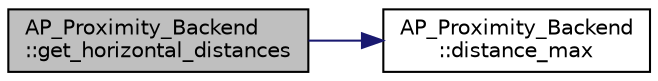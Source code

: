 digraph "AP_Proximity_Backend::get_horizontal_distances"
{
 // INTERACTIVE_SVG=YES
  edge [fontname="Helvetica",fontsize="10",labelfontname="Helvetica",labelfontsize="10"];
  node [fontname="Helvetica",fontsize="10",shape=record];
  rankdir="LR";
  Node1 [label="AP_Proximity_Backend\l::get_horizontal_distances",height=0.2,width=0.4,color="black", fillcolor="grey75", style="filled", fontcolor="black"];
  Node1 -> Node2 [color="midnightblue",fontsize="10",style="solid",fontname="Helvetica"];
  Node2 [label="AP_Proximity_Backend\l::distance_max",height=0.2,width=0.4,color="black", fillcolor="white", style="filled",URL="$classAP__Proximity__Backend.html#a95642cf035b9219ee43efdd32d568e8f"];
}
